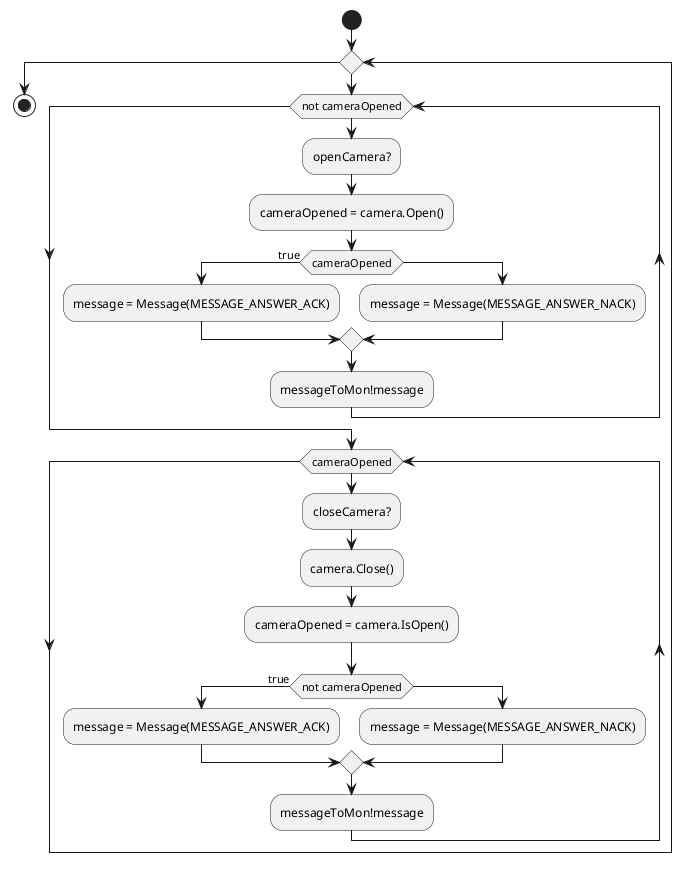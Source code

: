 @startuml
skinparam monochrome true
start

while()

while (not cameraOpened)
:openCamera?;
:cameraOpened = camera.Open();
if (cameraOpened) then (true)
:message = Message(MESSAGE_ANSWER_ACK);
else
:message = Message(MESSAGE_ANSWER_NACK);
endif
:messageToMon!message;
endwhile

while (cameraOpened)
:closeCamera?;
:camera.Close();
:cameraOpened = camera.IsOpen();
if (not cameraOpened) then (true)
:message = Message(MESSAGE_ANSWER_ACK);
else
:message = Message(MESSAGE_ANSWER_NACK);
endif
:messageToMon!message;
endwhile

endwhile

stop
@enduml